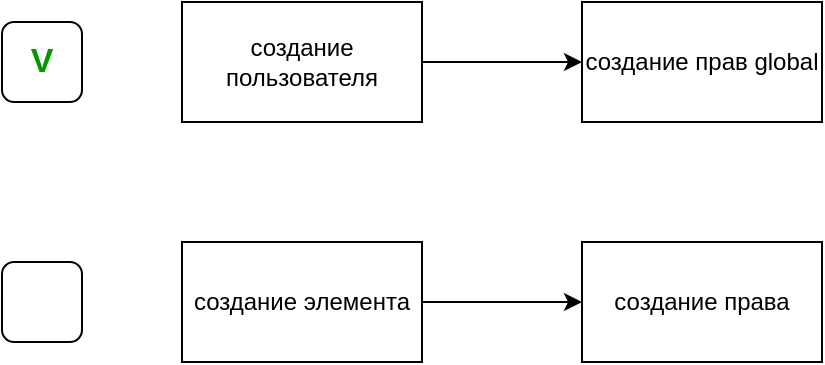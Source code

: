 <mxfile version="24.0.7" type="github">
  <diagram name="Страница — 1" id="eoBhKLuC5TunS1IDavNl">
    <mxGraphModel dx="1687" dy="921" grid="1" gridSize="10" guides="1" tooltips="1" connect="1" arrows="1" fold="1" page="1" pageScale="1" pageWidth="827" pageHeight="1169" math="0" shadow="0">
      <root>
        <mxCell id="0" />
        <mxCell id="1" parent="0" />
        <mxCell id="TGFdMOWLCZTHge6s0m2C-25" value="" style="edgeStyle=orthogonalEdgeStyle;rounded=0;orthogonalLoop=1;jettySize=auto;html=1;" edge="1" parent="1" source="TGFdMOWLCZTHge6s0m2C-22" target="TGFdMOWLCZTHge6s0m2C-24">
          <mxGeometry relative="1" as="geometry" />
        </mxCell>
        <mxCell id="TGFdMOWLCZTHge6s0m2C-22" value="создание пользователя" style="whiteSpace=wrap;html=1;rounded=0;" vertex="1" parent="1">
          <mxGeometry x="130" y="70" width="120" height="60" as="geometry" />
        </mxCell>
        <mxCell id="TGFdMOWLCZTHge6s0m2C-24" value="создание прав global" style="whiteSpace=wrap;html=1;rounded=0;" vertex="1" parent="1">
          <mxGeometry x="330" y="70" width="120" height="60" as="geometry" />
        </mxCell>
        <mxCell id="TGFdMOWLCZTHge6s0m2C-28" value="" style="edgeStyle=orthogonalEdgeStyle;rounded=0;orthogonalLoop=1;jettySize=auto;html=1;" edge="1" parent="1" source="TGFdMOWLCZTHge6s0m2C-26" target="TGFdMOWLCZTHge6s0m2C-27">
          <mxGeometry relative="1" as="geometry" />
        </mxCell>
        <mxCell id="TGFdMOWLCZTHge6s0m2C-26" value="создание элемента" style="rounded=0;whiteSpace=wrap;html=1;" vertex="1" parent="1">
          <mxGeometry x="130" y="190" width="120" height="60" as="geometry" />
        </mxCell>
        <mxCell id="TGFdMOWLCZTHge6s0m2C-27" value="создание права" style="whiteSpace=wrap;html=1;rounded=0;" vertex="1" parent="1">
          <mxGeometry x="330" y="190" width="120" height="60" as="geometry" />
        </mxCell>
        <mxCell id="TGFdMOWLCZTHge6s0m2C-31" value="&lt;b&gt;&lt;font color=&quot;#009900&quot; style=&quot;font-size: 17px;&quot;&gt;V&lt;/font&gt;&lt;/b&gt;" style="rounded=1;whiteSpace=wrap;html=1;" vertex="1" parent="1">
          <mxGeometry x="40" y="80" width="40" height="40" as="geometry" />
        </mxCell>
        <mxCell id="TGFdMOWLCZTHge6s0m2C-32" value="" style="rounded=1;whiteSpace=wrap;html=1;" vertex="1" parent="1">
          <mxGeometry x="40" y="200" width="40" height="40" as="geometry" />
        </mxCell>
      </root>
    </mxGraphModel>
  </diagram>
</mxfile>
